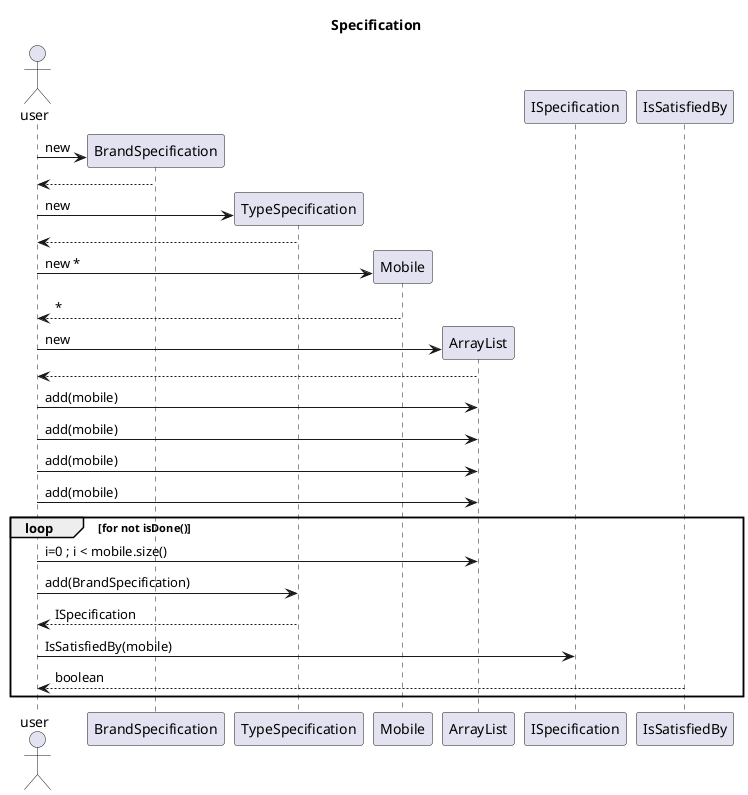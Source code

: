 @startuml

title  Specification

actor user

create BrandSpecification
user -> BrandSpecification: new
BrandSpecification --> user

create TypeSpecification
user -> TypeSpecification: new
TypeSpecification --> user

create Mobile
user -> Mobile: new *
Mobile --> user: *

create ArrayList
user -> ArrayList: new
ArrayList --> user

user -> ArrayList: add(mobile)
user -> ArrayList: add(mobile)
user -> ArrayList: add(mobile)
user -> ArrayList: add(mobile)

loop for not isDone()
    user ->   ArrayList :i=0 ; i < mobile.size()
 	user -> TypeSpecification: add(BrandSpecification)
 	TypeSpecification --> user: ISpecification
 	user -> ISpecification: IsSatisfiedBy(mobile)
 	IsSatisfiedBy --> user: boolean
end

@enduml